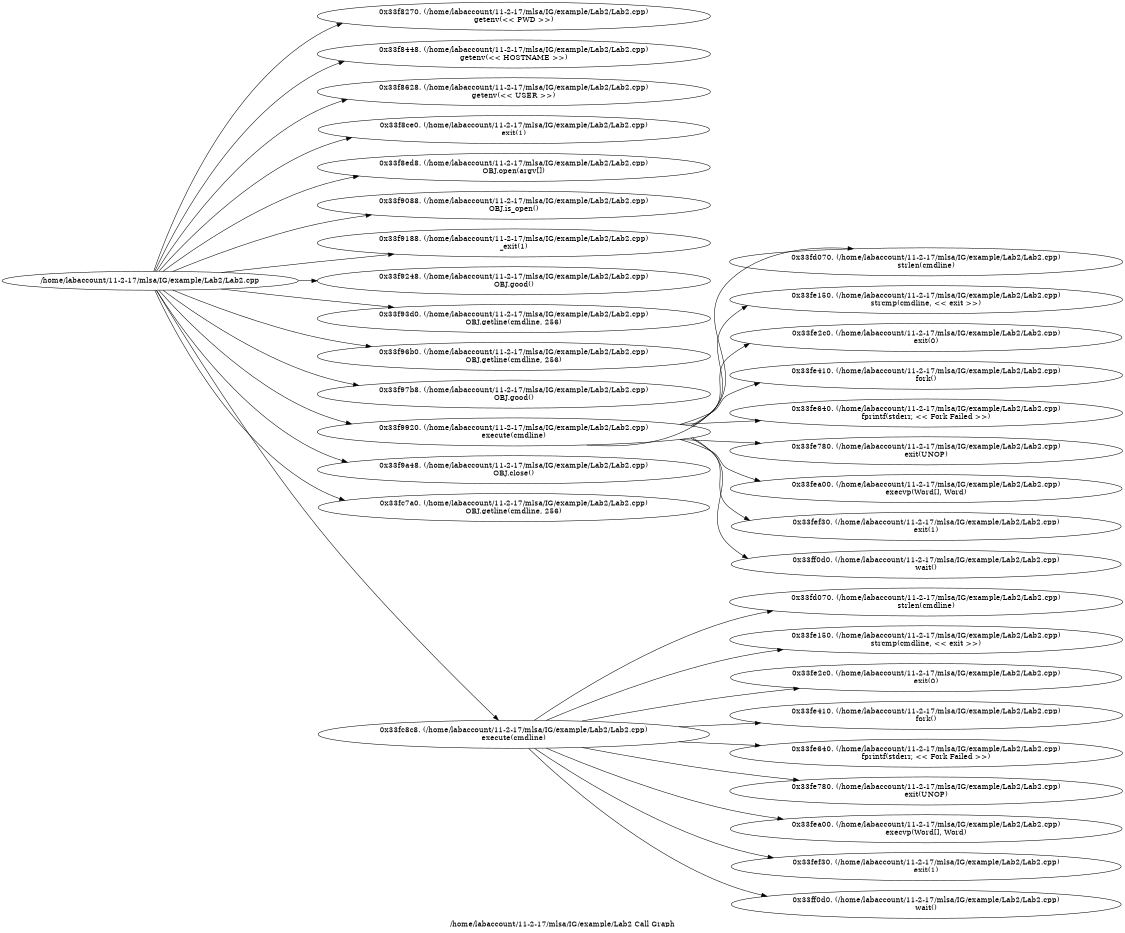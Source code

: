 digraph "/home/labaccount/11-2-17/mlsa/IG/example/Lab2 Call Graph" {
	graph [dpi=300
		rankdir=LR
		size="7.5, 10"
		label="/home/labaccount/11-2-17/mlsa/IG/example/Lab2 Call Graph"
	];

	Node0x124781034 [shape=oval, label="/home/labaccount/11-2-17/mlsa/IG/example/Lab2/Lab2.cpp"];
	Node0x733947966 [shape=oval, label="0x33f8270. (/home/labaccount/11-2-17/mlsa/IG/example/Lab2/Lab2.cpp)\ngetenv(<< PWD >>)"];
	Node0x124781034 -> Node0x733947966;
	Node0x716674031 [shape=oval, label="0x33f8448. (/home/labaccount/11-2-17/mlsa/IG/example/Lab2/Lab2.cpp)\ngetenv(<< HOSTNAME >>)"];
	Node0x124781034 -> Node0x716674031;
	Node0x171025590 [shape=oval, label="0x33f8628. (/home/labaccount/11-2-17/mlsa/IG/example/Lab2/Lab2.cpp)\ngetenv(<< USER >>)"];
	Node0x124781034 -> Node0x171025590;
	Node0x492328214 [shape=oval, label="0x33f8ce0. (/home/labaccount/11-2-17/mlsa/IG/example/Lab2/Lab2.cpp)\nexit(1)"];
	Node0x124781034 -> Node0x492328214;
	Node0x284877773 [shape=oval, label="0x33f8ed8. (/home/labaccount/11-2-17/mlsa/IG/example/Lab2/Lab2.cpp)\nOBJ.open(argv[])"];
	Node0x124781034 -> Node0x284877773;
	Node0x283034077 [shape=oval, label="0x33f9088. (/home/labaccount/11-2-17/mlsa/IG/example/Lab2/Lab2.cpp)\nOBJ.is_open()"];
	Node0x124781034 -> Node0x283034077;
	Node0x530068848 [shape=oval, label="0x33f9188. (/home/labaccount/11-2-17/mlsa/IG/example/Lab2/Lab2.cpp)\n_exit(1)"];
	Node0x124781034 -> Node0x530068848;
	Node0x957998986 [shape=oval, label="0x33f9248. (/home/labaccount/11-2-17/mlsa/IG/example/Lab2/Lab2.cpp)\nOBJ.good()"];
	Node0x124781034 -> Node0x957998986;
	Node0x955792054 [shape=oval, label="0x33f93d0. (/home/labaccount/11-2-17/mlsa/IG/example/Lab2/Lab2.cpp)\nOBJ.getline(cmdline, 256)"];
	Node0x124781034 -> Node0x955792054;
	Node0x697894146 [shape=oval, label="0x33f96b0. (/home/labaccount/11-2-17/mlsa/IG/example/Lab2/Lab2.cpp)\nOBJ.getline(cmdline, 256)"];
	Node0x124781034 -> Node0x697894146;
	Node0x208301092 [shape=oval, label="0x33f97b8. (/home/labaccount/11-2-17/mlsa/IG/example/Lab2/Lab2.cpp)\nOBJ.good()"];
	Node0x124781034 -> Node0x208301092;
	Node0x425709935 [shape=oval, label="0x33f9920. (/home/labaccount/11-2-17/mlsa/IG/example/Lab2/Lab2.cpp)\nexecute(cmdline)"];
	Node0x124781034 -> Node0x425709935;
	Node0x556875060 [shape=oval, label="0x33f9a48. (/home/labaccount/11-2-17/mlsa/IG/example/Lab2/Lab2.cpp)\nOBJ.close()"];
	Node0x124781034 -> Node0x556875060;
	Node0x277689547 [shape=oval, label="0x33fc7a0. (/home/labaccount/11-2-17/mlsa/IG/example/Lab2/Lab2.cpp)\nOBJ.getline(cmdline, 256)"];
	Node0x124781034 -> Node0x277689547;
	Node0x963779338 [shape=oval, label="0x33fc8c8. (/home/labaccount/11-2-17/mlsa/IG/example/Lab2/Lab2.cpp)\nexecute(cmdline)"];
	Node0x124781034 -> Node0x963779338;
	Node0x387601510 [shape=oval, label="0x33fd070. (/home/labaccount/11-2-17/mlsa/IG/example/Lab2/Lab2.cpp)\nstrlen(cmdline)"];
	Node0x425709935 -> Node0x387601510;
	Node0x462595473 [shape=oval, label="0x33fe150. (/home/labaccount/11-2-17/mlsa/IG/example/Lab2/Lab2.cpp)\nstrcmp(cmdline, << exit >>)"];
	Node0x425709935 -> Node0x462595473;
	Node0x205933982 [shape=oval, label="0x33fe2c0. (/home/labaccount/11-2-17/mlsa/IG/example/Lab2/Lab2.cpp)\nexit(0)"];
	Node0x425709935 -> Node0x205933982;
	Node0x324231715 [shape=oval, label="0x33fe410. (/home/labaccount/11-2-17/mlsa/IG/example/Lab2/Lab2.cpp)\nfork()"];
	Node0x425709935 -> Node0x324231715;
	Node0x537613352 [shape=oval, label="0x33fe640. (/home/labaccount/11-2-17/mlsa/IG/example/Lab2/Lab2.cpp)\nfprintf(stderr, << Fork Failed >>)"];
	Node0x425709935 -> Node0x537613352;
	Node0x877891184 [shape=oval, label="0x33fe780. (/home/labaccount/11-2-17/mlsa/IG/example/Lab2/Lab2.cpp)\nexit(UNOP)"];
	Node0x425709935 -> Node0x877891184;
	Node0x746665176 [shape=oval, label="0x33fea00. (/home/labaccount/11-2-17/mlsa/IG/example/Lab2/Lab2.cpp)\nexecvp(Word[], Word)"];
	Node0x425709935 -> Node0x746665176;
	Node0x408230781 [shape=oval, label="0x33fef30. (/home/labaccount/11-2-17/mlsa/IG/example/Lab2/Lab2.cpp)\nexit(1)"];
	Node0x425709935 -> Node0x408230781;
	Node0x249938058 [shape=oval, label="0x33ff0d0. (/home/labaccount/11-2-17/mlsa/IG/example/Lab2/Lab2.cpp)\nwait()"];
	Node0x425709935 -> Node0x249938058;
	Node0x605714886 [shape=oval, label="0x33fd070. (/home/labaccount/11-2-17/mlsa/IG/example/Lab2/Lab2.cpp)\nstrlen(cmdline)"];
	Node0x963779338 -> Node0x605714886;
	Node0x115414164 [shape=oval, label="0x33fe150. (/home/labaccount/11-2-17/mlsa/IG/example/Lab2/Lab2.cpp)\nstrcmp(cmdline, << exit >>)"];
	Node0x963779338 -> Node0x115414164;
	Node0x748990672 [shape=oval, label="0x33fe2c0. (/home/labaccount/11-2-17/mlsa/IG/example/Lab2/Lab2.cpp)\nexit(0)"];
	Node0x963779338 -> Node0x748990672;
	Node0x837452741 [shape=oval, label="0x33fe410. (/home/labaccount/11-2-17/mlsa/IG/example/Lab2/Lab2.cpp)\nfork()"];
	Node0x963779338 -> Node0x837452741;
	Node0x728174963 [shape=oval, label="0x33fe640. (/home/labaccount/11-2-17/mlsa/IG/example/Lab2/Lab2.cpp)\nfprintf(stderr, << Fork Failed >>)"];
	Node0x963779338 -> Node0x728174963;
	Node0x552241929 [shape=oval, label="0x33fe780. (/home/labaccount/11-2-17/mlsa/IG/example/Lab2/Lab2.cpp)\nexit(UNOP)"];
	Node0x963779338 -> Node0x552241929;
	Node0x600909197 [shape=oval, label="0x33fea00. (/home/labaccount/11-2-17/mlsa/IG/example/Lab2/Lab2.cpp)\nexecvp(Word[], Word)"];
	Node0x963779338 -> Node0x600909197;
	Node0x977970219 [shape=oval, label="0x33fef30. (/home/labaccount/11-2-17/mlsa/IG/example/Lab2/Lab2.cpp)\nexit(1)"];
	Node0x963779338 -> Node0x977970219;
	Node0x817079396 [shape=oval, label="0x33ff0d0. (/home/labaccount/11-2-17/mlsa/IG/example/Lab2/Lab2.cpp)\nwait()"];
	Node0x963779338 -> Node0x817079396;
}
